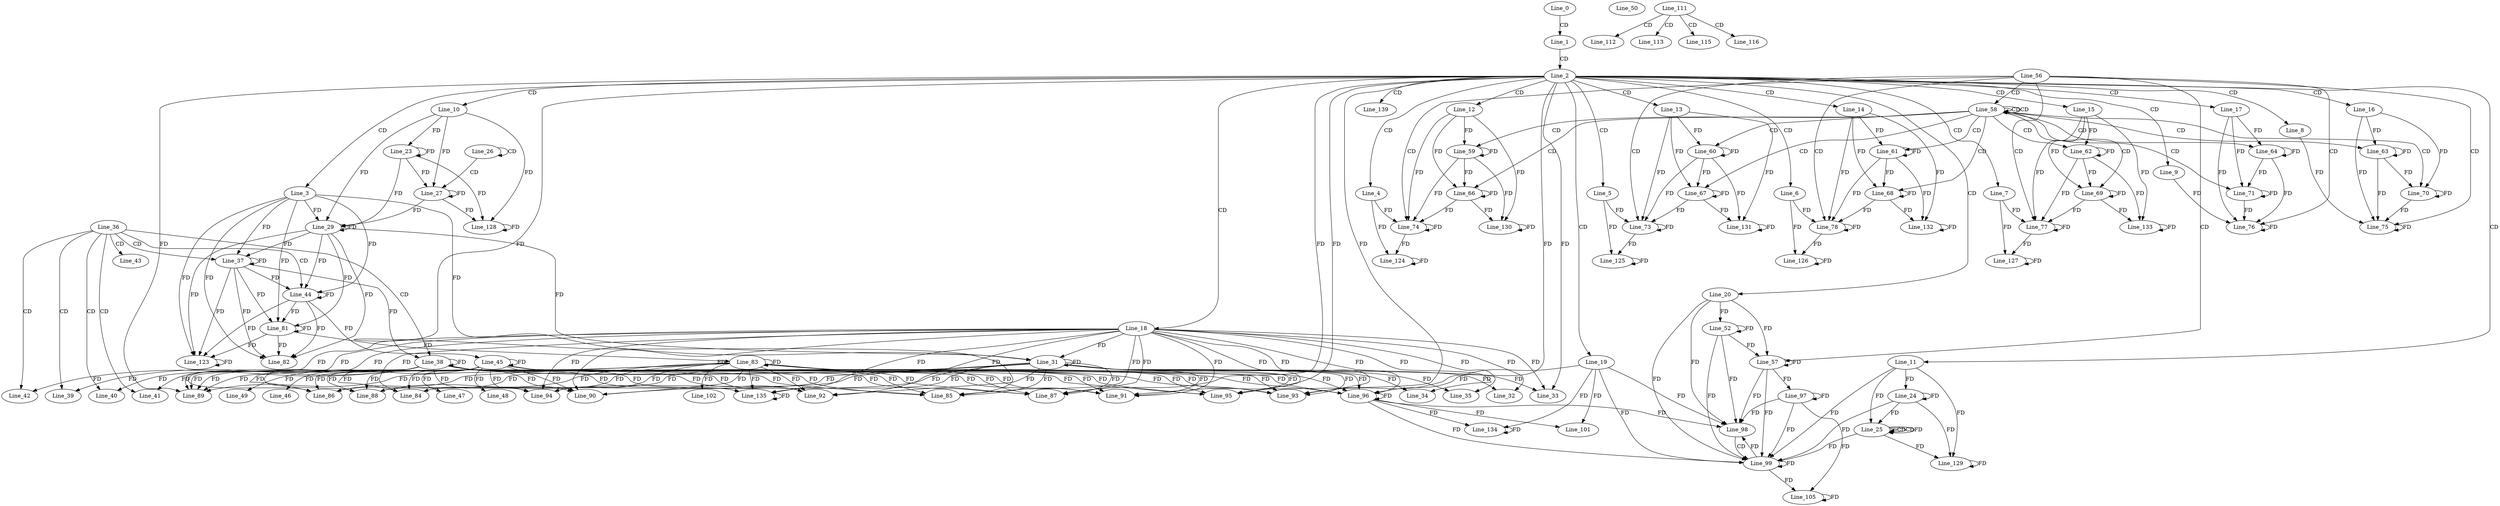digraph G {
  Line_0;
  Line_1;
  Line_2;
  Line_3;
  Line_4;
  Line_5;
  Line_6;
  Line_7;
  Line_8;
  Line_9;
  Line_10;
  Line_11;
  Line_12;
  Line_13;
  Line_14;
  Line_15;
  Line_16;
  Line_17;
  Line_18;
  Line_19;
  Line_20;
  Line_23;
  Line_24;
  Line_25;
  Line_25;
  Line_25;
  Line_26;
  Line_26;
  Line_27;
  Line_29;
  Line_31;
  Line_31;
  Line_32;
  Line_33;
  Line_34;
  Line_35;
  Line_36;
  Line_37;
  Line_38;
  Line_38;
  Line_39;
  Line_40;
  Line_41;
  Line_42;
  Line_43;
  Line_44;
  Line_45;
  Line_45;
  Line_46;
  Line_47;
  Line_48;
  Line_49;
  Line_50;
  Line_52;
  Line_56;
  Line_57;
  Line_58;
  Line_58;
  Line_58;
  Line_59;
  Line_60;
  Line_61;
  Line_62;
  Line_63;
  Line_64;
  Line_66;
  Line_67;
  Line_68;
  Line_69;
  Line_70;
  Line_71;
  Line_73;
  Line_74;
  Line_75;
  Line_76;
  Line_77;
  Line_78;
  Line_81;
  Line_82;
  Line_83;
  Line_83;
  Line_84;
  Line_85;
  Line_86;
  Line_87;
  Line_88;
  Line_89;
  Line_90;
  Line_91;
  Line_92;
  Line_93;
  Line_94;
  Line_95;
  Line_96;
  Line_96;
  Line_97;
  Line_98;
  Line_98;
  Line_99;
  Line_99;
  Line_101;
  Line_102;
  Line_105;
  Line_111;
  Line_112;
  Line_113;
  Line_115;
  Line_116;
  Line_123;
  Line_124;
  Line_125;
  Line_126;
  Line_127;
  Line_128;
  Line_129;
  Line_130;
  Line_131;
  Line_132;
  Line_133;
  Line_134;
  Line_135;
  Line_139;
  Line_0 -> Line_1 [ label="CD" ];
  Line_1 -> Line_2 [ label="CD" ];
  Line_2 -> Line_3 [ label="CD" ];
  Line_2 -> Line_4 [ label="CD" ];
  Line_2 -> Line_5 [ label="CD" ];
  Line_2 -> Line_6 [ label="CD" ];
  Line_2 -> Line_7 [ label="CD" ];
  Line_2 -> Line_8 [ label="CD" ];
  Line_2 -> Line_9 [ label="CD" ];
  Line_2 -> Line_10 [ label="CD" ];
  Line_2 -> Line_11 [ label="CD" ];
  Line_2 -> Line_12 [ label="CD" ];
  Line_2 -> Line_13 [ label="CD" ];
  Line_2 -> Line_14 [ label="CD" ];
  Line_2 -> Line_15 [ label="CD" ];
  Line_2 -> Line_16 [ label="CD" ];
  Line_2 -> Line_17 [ label="CD" ];
  Line_2 -> Line_18 [ label="CD" ];
  Line_2 -> Line_19 [ label="CD" ];
  Line_2 -> Line_20 [ label="CD" ];
  Line_10 -> Line_23 [ label="FD" ];
  Line_23 -> Line_23 [ label="FD" ];
  Line_11 -> Line_24 [ label="FD" ];
  Line_24 -> Line_24 [ label="FD" ];
  Line_25 -> Line_25 [ label="CD" ];
  Line_25 -> Line_25 [ label="CD" ];
  Line_11 -> Line_25 [ label="FD" ];
  Line_24 -> Line_25 [ label="FD" ];
  Line_25 -> Line_25 [ label="FD" ];
  Line_26 -> Line_26 [ label="CD" ];
  Line_26 -> Line_27 [ label="CD" ];
  Line_10 -> Line_27 [ label="FD" ];
  Line_23 -> Line_27 [ label="FD" ];
  Line_27 -> Line_27 [ label="FD" ];
  Line_3 -> Line_29 [ label="FD" ];
  Line_29 -> Line_29 [ label="FD" ];
  Line_10 -> Line_29 [ label="FD" ];
  Line_23 -> Line_29 [ label="FD" ];
  Line_27 -> Line_29 [ label="FD" ];
  Line_18 -> Line_31 [ label="FD" ];
  Line_31 -> Line_31 [ label="FD" ];
  Line_3 -> Line_31 [ label="FD" ];
  Line_29 -> Line_31 [ label="FD" ];
  Line_18 -> Line_32 [ label="FD" ];
  Line_31 -> Line_32 [ label="FD" ];
  Line_18 -> Line_33 [ label="FD" ];
  Line_31 -> Line_33 [ label="FD" ];
  Line_2 -> Line_33 [ label="FD" ];
  Line_18 -> Line_34 [ label="FD" ];
  Line_31 -> Line_34 [ label="FD" ];
  Line_18 -> Line_35 [ label="FD" ];
  Line_31 -> Line_35 [ label="FD" ];
  Line_36 -> Line_37 [ label="CD" ];
  Line_3 -> Line_37 [ label="FD" ];
  Line_29 -> Line_37 [ label="FD" ];
  Line_37 -> Line_37 [ label="FD" ];
  Line_36 -> Line_38 [ label="CD" ];
  Line_38 -> Line_38 [ label="FD" ];
  Line_37 -> Line_38 [ label="FD" ];
  Line_36 -> Line_39 [ label="CD" ];
  Line_38 -> Line_39 [ label="FD" ];
  Line_36 -> Line_40 [ label="CD" ];
  Line_38 -> Line_40 [ label="FD" ];
  Line_36 -> Line_41 [ label="CD" ];
  Line_38 -> Line_41 [ label="FD" ];
  Line_36 -> Line_42 [ label="CD" ];
  Line_38 -> Line_42 [ label="FD" ];
  Line_36 -> Line_43 [ label="CD" ];
  Line_36 -> Line_44 [ label="CD" ];
  Line_3 -> Line_44 [ label="FD" ];
  Line_29 -> Line_44 [ label="FD" ];
  Line_37 -> Line_44 [ label="FD" ];
  Line_44 -> Line_44 [ label="FD" ];
  Line_45 -> Line_45 [ label="FD" ];
  Line_44 -> Line_45 [ label="FD" ];
  Line_45 -> Line_46 [ label="FD" ];
  Line_45 -> Line_47 [ label="FD" ];
  Line_45 -> Line_48 [ label="FD" ];
  Line_45 -> Line_49 [ label="FD" ];
  Line_20 -> Line_52 [ label="FD" ];
  Line_52 -> Line_52 [ label="FD" ];
  Line_56 -> Line_57 [ label="CD" ];
  Line_20 -> Line_57 [ label="FD" ];
  Line_52 -> Line_57 [ label="FD" ];
  Line_57 -> Line_57 [ label="FD" ];
  Line_56 -> Line_58 [ label="CD" ];
  Line_58 -> Line_58 [ label="CD" ];
  Line_58 -> Line_58 [ label="CD" ];
  Line_58 -> Line_59 [ label="CD" ];
  Line_12 -> Line_59 [ label="FD" ];
  Line_59 -> Line_59 [ label="FD" ];
  Line_58 -> Line_60 [ label="CD" ];
  Line_13 -> Line_60 [ label="FD" ];
  Line_60 -> Line_60 [ label="FD" ];
  Line_58 -> Line_61 [ label="CD" ];
  Line_14 -> Line_61 [ label="FD" ];
  Line_61 -> Line_61 [ label="FD" ];
  Line_58 -> Line_62 [ label="CD" ];
  Line_15 -> Line_62 [ label="FD" ];
  Line_62 -> Line_62 [ label="FD" ];
  Line_58 -> Line_63 [ label="CD" ];
  Line_16 -> Line_63 [ label="FD" ];
  Line_63 -> Line_63 [ label="FD" ];
  Line_58 -> Line_64 [ label="CD" ];
  Line_17 -> Line_64 [ label="FD" ];
  Line_64 -> Line_64 [ label="FD" ];
  Line_58 -> Line_66 [ label="CD" ];
  Line_12 -> Line_66 [ label="FD" ];
  Line_59 -> Line_66 [ label="FD" ];
  Line_66 -> Line_66 [ label="FD" ];
  Line_58 -> Line_67 [ label="CD" ];
  Line_13 -> Line_67 [ label="FD" ];
  Line_60 -> Line_67 [ label="FD" ];
  Line_67 -> Line_67 [ label="FD" ];
  Line_58 -> Line_68 [ label="CD" ];
  Line_14 -> Line_68 [ label="FD" ];
  Line_61 -> Line_68 [ label="FD" ];
  Line_68 -> Line_68 [ label="FD" ];
  Line_58 -> Line_69 [ label="CD" ];
  Line_15 -> Line_69 [ label="FD" ];
  Line_62 -> Line_69 [ label="FD" ];
  Line_69 -> Line_69 [ label="FD" ];
  Line_58 -> Line_70 [ label="CD" ];
  Line_16 -> Line_70 [ label="FD" ];
  Line_63 -> Line_70 [ label="FD" ];
  Line_70 -> Line_70 [ label="FD" ];
  Line_58 -> Line_71 [ label="CD" ];
  Line_17 -> Line_71 [ label="FD" ];
  Line_64 -> Line_71 [ label="FD" ];
  Line_71 -> Line_71 [ label="FD" ];
  Line_56 -> Line_73 [ label="CD" ];
  Line_5 -> Line_73 [ label="FD" ];
  Line_73 -> Line_73 [ label="FD" ];
  Line_13 -> Line_73 [ label="FD" ];
  Line_60 -> Line_73 [ label="FD" ];
  Line_67 -> Line_73 [ label="FD" ];
  Line_56 -> Line_74 [ label="CD" ];
  Line_4 -> Line_74 [ label="FD" ];
  Line_74 -> Line_74 [ label="FD" ];
  Line_12 -> Line_74 [ label="FD" ];
  Line_59 -> Line_74 [ label="FD" ];
  Line_66 -> Line_74 [ label="FD" ];
  Line_56 -> Line_75 [ label="CD" ];
  Line_8 -> Line_75 [ label="FD" ];
  Line_75 -> Line_75 [ label="FD" ];
  Line_16 -> Line_75 [ label="FD" ];
  Line_63 -> Line_75 [ label="FD" ];
  Line_70 -> Line_75 [ label="FD" ];
  Line_56 -> Line_76 [ label="CD" ];
  Line_9 -> Line_76 [ label="FD" ];
  Line_76 -> Line_76 [ label="FD" ];
  Line_17 -> Line_76 [ label="FD" ];
  Line_64 -> Line_76 [ label="FD" ];
  Line_71 -> Line_76 [ label="FD" ];
  Line_56 -> Line_77 [ label="CD" ];
  Line_7 -> Line_77 [ label="FD" ];
  Line_77 -> Line_77 [ label="FD" ];
  Line_15 -> Line_77 [ label="FD" ];
  Line_62 -> Line_77 [ label="FD" ];
  Line_69 -> Line_77 [ label="FD" ];
  Line_56 -> Line_78 [ label="CD" ];
  Line_6 -> Line_78 [ label="FD" ];
  Line_78 -> Line_78 [ label="FD" ];
  Line_14 -> Line_78 [ label="FD" ];
  Line_61 -> Line_78 [ label="FD" ];
  Line_68 -> Line_78 [ label="FD" ];
  Line_3 -> Line_81 [ label="FD" ];
  Line_29 -> Line_81 [ label="FD" ];
  Line_37 -> Line_81 [ label="FD" ];
  Line_44 -> Line_81 [ label="FD" ];
  Line_81 -> Line_81 [ label="FD" ];
  Line_3 -> Line_82 [ label="FD" ];
  Line_29 -> Line_82 [ label="FD" ];
  Line_37 -> Line_82 [ label="FD" ];
  Line_44 -> Line_82 [ label="FD" ];
  Line_81 -> Line_82 [ label="FD" ];
  Line_83 -> Line_83 [ label="FD" ];
  Line_81 -> Line_83 [ label="FD" ];
  Line_18 -> Line_84 [ label="FD" ];
  Line_31 -> Line_84 [ label="FD" ];
  Line_38 -> Line_84 [ label="FD" ];
  Line_45 -> Line_84 [ label="FD" ];
  Line_83 -> Line_84 [ label="FD" ];
  Line_18 -> Line_85 [ label="FD" ];
  Line_31 -> Line_85 [ label="FD" ];
  Line_38 -> Line_85 [ label="FD" ];
  Line_45 -> Line_85 [ label="FD" ];
  Line_83 -> Line_85 [ label="FD" ];
  Line_2 -> Line_85 [ label="FD" ];
  Line_18 -> Line_86 [ label="FD" ];
  Line_31 -> Line_86 [ label="FD" ];
  Line_38 -> Line_86 [ label="FD" ];
  Line_45 -> Line_86 [ label="FD" ];
  Line_83 -> Line_86 [ label="FD" ];
  Line_18 -> Line_87 [ label="FD" ];
  Line_31 -> Line_87 [ label="FD" ];
  Line_38 -> Line_87 [ label="FD" ];
  Line_45 -> Line_87 [ label="FD" ];
  Line_83 -> Line_87 [ label="FD" ];
  Line_2 -> Line_87 [ label="FD" ];
  Line_18 -> Line_88 [ label="FD" ];
  Line_31 -> Line_88 [ label="FD" ];
  Line_38 -> Line_88 [ label="FD" ];
  Line_45 -> Line_88 [ label="FD" ];
  Line_83 -> Line_88 [ label="FD" ];
  Line_18 -> Line_89 [ label="FD" ];
  Line_31 -> Line_89 [ label="FD" ];
  Line_38 -> Line_89 [ label="FD" ];
  Line_45 -> Line_89 [ label="FD" ];
  Line_83 -> Line_89 [ label="FD" ];
  Line_2 -> Line_89 [ label="FD" ];
  Line_18 -> Line_90 [ label="FD" ];
  Line_31 -> Line_90 [ label="FD" ];
  Line_38 -> Line_90 [ label="FD" ];
  Line_45 -> Line_90 [ label="FD" ];
  Line_83 -> Line_90 [ label="FD" ];
  Line_18 -> Line_91 [ label="FD" ];
  Line_31 -> Line_91 [ label="FD" ];
  Line_38 -> Line_91 [ label="FD" ];
  Line_45 -> Line_91 [ label="FD" ];
  Line_83 -> Line_91 [ label="FD" ];
  Line_2 -> Line_91 [ label="FD" ];
  Line_18 -> Line_92 [ label="FD" ];
  Line_31 -> Line_92 [ label="FD" ];
  Line_38 -> Line_92 [ label="FD" ];
  Line_45 -> Line_92 [ label="FD" ];
  Line_83 -> Line_92 [ label="FD" ];
  Line_18 -> Line_93 [ label="FD" ];
  Line_31 -> Line_93 [ label="FD" ];
  Line_38 -> Line_93 [ label="FD" ];
  Line_45 -> Line_93 [ label="FD" ];
  Line_83 -> Line_93 [ label="FD" ];
  Line_2 -> Line_93 [ label="FD" ];
  Line_18 -> Line_94 [ label="FD" ];
  Line_31 -> Line_94 [ label="FD" ];
  Line_38 -> Line_94 [ label="FD" ];
  Line_45 -> Line_94 [ label="FD" ];
  Line_83 -> Line_94 [ label="FD" ];
  Line_18 -> Line_95 [ label="FD" ];
  Line_31 -> Line_95 [ label="FD" ];
  Line_38 -> Line_95 [ label="FD" ];
  Line_45 -> Line_95 [ label="FD" ];
  Line_83 -> Line_95 [ label="FD" ];
  Line_2 -> Line_95 [ label="FD" ];
  Line_19 -> Line_96 [ label="FD" ];
  Line_96 -> Line_96 [ label="FD" ];
  Line_18 -> Line_96 [ label="FD" ];
  Line_31 -> Line_96 [ label="FD" ];
  Line_38 -> Line_96 [ label="FD" ];
  Line_45 -> Line_96 [ label="FD" ];
  Line_83 -> Line_96 [ label="FD" ];
  Line_57 -> Line_97 [ label="FD" ];
  Line_97 -> Line_97 [ label="FD" ];
  Line_20 -> Line_98 [ label="FD" ];
  Line_52 -> Line_98 [ label="FD" ];
  Line_57 -> Line_98 [ label="FD" ];
  Line_97 -> Line_98 [ label="FD" ];
  Line_19 -> Line_98 [ label="FD" ];
  Line_96 -> Line_98 [ label="FD" ];
  Line_98 -> Line_99 [ label="CD" ];
  Line_99 -> Line_99 [ label="FD" ];
  Line_20 -> Line_99 [ label="FD" ];
  Line_52 -> Line_99 [ label="FD" ];
  Line_57 -> Line_99 [ label="FD" ];
  Line_97 -> Line_99 [ label="FD" ];
  Line_19 -> Line_99 [ label="FD" ];
  Line_96 -> Line_99 [ label="FD" ];
  Line_11 -> Line_99 [ label="FD" ];
  Line_24 -> Line_99 [ label="FD" ];
  Line_25 -> Line_99 [ label="FD" ];
  Line_19 -> Line_101 [ label="FD" ];
  Line_96 -> Line_101 [ label="FD" ];
  Line_83 -> Line_102 [ label="FD" ];
  Line_99 -> Line_105 [ label="FD" ];
  Line_97 -> Line_105 [ label="FD" ];
  Line_105 -> Line_105 [ label="FD" ];
  Line_111 -> Line_112 [ label="CD" ];
  Line_111 -> Line_113 [ label="CD" ];
  Line_111 -> Line_115 [ label="CD" ];
  Line_111 -> Line_116 [ label="CD" ];
  Line_3 -> Line_123 [ label="FD" ];
  Line_29 -> Line_123 [ label="FD" ];
  Line_37 -> Line_123 [ label="FD" ];
  Line_44 -> Line_123 [ label="FD" ];
  Line_81 -> Line_123 [ label="FD" ];
  Line_123 -> Line_123 [ label="FD" ];
  Line_4 -> Line_124 [ label="FD" ];
  Line_74 -> Line_124 [ label="FD" ];
  Line_124 -> Line_124 [ label="FD" ];
  Line_5 -> Line_125 [ label="FD" ];
  Line_73 -> Line_125 [ label="FD" ];
  Line_125 -> Line_125 [ label="FD" ];
  Line_6 -> Line_126 [ label="FD" ];
  Line_78 -> Line_126 [ label="FD" ];
  Line_126 -> Line_126 [ label="FD" ];
  Line_7 -> Line_127 [ label="FD" ];
  Line_77 -> Line_127 [ label="FD" ];
  Line_127 -> Line_127 [ label="FD" ];
  Line_10 -> Line_128 [ label="FD" ];
  Line_23 -> Line_128 [ label="FD" ];
  Line_27 -> Line_128 [ label="FD" ];
  Line_128 -> Line_128 [ label="FD" ];
  Line_11 -> Line_129 [ label="FD" ];
  Line_24 -> Line_129 [ label="FD" ];
  Line_25 -> Line_129 [ label="FD" ];
  Line_129 -> Line_129 [ label="FD" ];
  Line_12 -> Line_130 [ label="FD" ];
  Line_59 -> Line_130 [ label="FD" ];
  Line_66 -> Line_130 [ label="FD" ];
  Line_130 -> Line_130 [ label="FD" ];
  Line_13 -> Line_131 [ label="FD" ];
  Line_60 -> Line_131 [ label="FD" ];
  Line_67 -> Line_131 [ label="FD" ];
  Line_131 -> Line_131 [ label="FD" ];
  Line_14 -> Line_132 [ label="FD" ];
  Line_61 -> Line_132 [ label="FD" ];
  Line_68 -> Line_132 [ label="FD" ];
  Line_132 -> Line_132 [ label="FD" ];
  Line_15 -> Line_133 [ label="FD" ];
  Line_62 -> Line_133 [ label="FD" ];
  Line_69 -> Line_133 [ label="FD" ];
  Line_133 -> Line_133 [ label="FD" ];
  Line_19 -> Line_134 [ label="FD" ];
  Line_96 -> Line_134 [ label="FD" ];
  Line_134 -> Line_134 [ label="FD" ];
  Line_18 -> Line_135 [ label="FD" ];
  Line_31 -> Line_135 [ label="FD" ];
  Line_38 -> Line_135 [ label="FD" ];
  Line_45 -> Line_135 [ label="FD" ];
  Line_83 -> Line_135 [ label="FD" ];
  Line_135 -> Line_135 [ label="FD" ];
  Line_2 -> Line_139 [ label="CD" ];
  Line_99 -> Line_98 [ label="FD" ];
}
